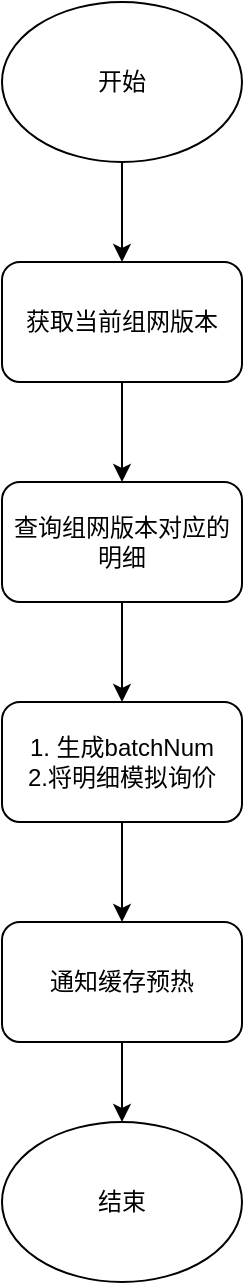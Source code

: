 <mxfile version="27.1.4">
  <diagram id="prtHgNgQTEPvFCAcTncT" name="Page-1">
    <mxGraphModel dx="1298" dy="706" grid="1" gridSize="10" guides="1" tooltips="1" connect="1" arrows="1" fold="1" page="1" pageScale="1" pageWidth="827" pageHeight="1169" math="0" shadow="0">
      <root>
        <mxCell id="0" />
        <mxCell id="1" parent="0" />
        <mxCell id="RIoDaQZKYCjl1vpLcFS1-7" style="edgeStyle=orthogonalEdgeStyle;rounded=0;orthogonalLoop=1;jettySize=auto;html=1;exitX=0.5;exitY=1;exitDx=0;exitDy=0;entryX=0.5;entryY=0;entryDx=0;entryDy=0;" edge="1" parent="1" source="ATmyhmWioNRk18st5TbV-1" target="RIoDaQZKYCjl1vpLcFS1-1">
          <mxGeometry relative="1" as="geometry" />
        </mxCell>
        <mxCell id="ATmyhmWioNRk18st5TbV-1" value="开始" style="ellipse;whiteSpace=wrap;html=1;fillColor=none;" parent="1" vertex="1">
          <mxGeometry x="310" y="80" width="120" height="80" as="geometry" />
        </mxCell>
        <mxCell id="RIoDaQZKYCjl1vpLcFS1-8" style="edgeStyle=orthogonalEdgeStyle;rounded=0;orthogonalLoop=1;jettySize=auto;html=1;exitX=0.5;exitY=1;exitDx=0;exitDy=0;entryX=0.5;entryY=0;entryDx=0;entryDy=0;" edge="1" parent="1" source="RIoDaQZKYCjl1vpLcFS1-1" target="RIoDaQZKYCjl1vpLcFS1-2">
          <mxGeometry relative="1" as="geometry" />
        </mxCell>
        <mxCell id="RIoDaQZKYCjl1vpLcFS1-1" value="获取当前组网版本" style="rounded=1;whiteSpace=wrap;html=1;fillColor=none;" vertex="1" parent="1">
          <mxGeometry x="310" y="210" width="120" height="60" as="geometry" />
        </mxCell>
        <mxCell id="RIoDaQZKYCjl1vpLcFS1-9" style="edgeStyle=orthogonalEdgeStyle;rounded=0;orthogonalLoop=1;jettySize=auto;html=1;exitX=0.5;exitY=1;exitDx=0;exitDy=0;entryX=0.5;entryY=0;entryDx=0;entryDy=0;" edge="1" parent="1" source="RIoDaQZKYCjl1vpLcFS1-2" target="RIoDaQZKYCjl1vpLcFS1-3">
          <mxGeometry relative="1" as="geometry" />
        </mxCell>
        <mxCell id="RIoDaQZKYCjl1vpLcFS1-2" value="查询组网版本对应的明细" style="rounded=1;whiteSpace=wrap;html=1;fillColor=none;" vertex="1" parent="1">
          <mxGeometry x="310" y="320" width="120" height="60" as="geometry" />
        </mxCell>
        <mxCell id="RIoDaQZKYCjl1vpLcFS1-10" style="edgeStyle=orthogonalEdgeStyle;rounded=0;orthogonalLoop=1;jettySize=auto;html=1;exitX=0.5;exitY=1;exitDx=0;exitDy=0;entryX=0.5;entryY=0;entryDx=0;entryDy=0;" edge="1" parent="1" source="RIoDaQZKYCjl1vpLcFS1-3" target="RIoDaQZKYCjl1vpLcFS1-4">
          <mxGeometry relative="1" as="geometry" />
        </mxCell>
        <mxCell id="RIoDaQZKYCjl1vpLcFS1-3" value="&lt;div&gt;1. 生成batchNum&lt;/div&gt;2.将明细模拟询价" style="rounded=1;whiteSpace=wrap;html=1;fillColor=none;" vertex="1" parent="1">
          <mxGeometry x="310" y="430" width="120" height="60" as="geometry" />
        </mxCell>
        <mxCell id="RIoDaQZKYCjl1vpLcFS1-11" style="edgeStyle=orthogonalEdgeStyle;rounded=0;orthogonalLoop=1;jettySize=auto;html=1;exitX=0.5;exitY=1;exitDx=0;exitDy=0;entryX=0.5;entryY=0;entryDx=0;entryDy=0;" edge="1" parent="1" source="RIoDaQZKYCjl1vpLcFS1-4" target="RIoDaQZKYCjl1vpLcFS1-6">
          <mxGeometry relative="1" as="geometry" />
        </mxCell>
        <mxCell id="RIoDaQZKYCjl1vpLcFS1-4" value="&lt;div&gt;通知缓存预热&lt;/div&gt;" style="rounded=1;whiteSpace=wrap;html=1;fillColor=none;" vertex="1" parent="1">
          <mxGeometry x="310" y="540" width="120" height="60" as="geometry" />
        </mxCell>
        <mxCell id="RIoDaQZKYCjl1vpLcFS1-6" value="结束" style="ellipse;whiteSpace=wrap;html=1;fillColor=none;" vertex="1" parent="1">
          <mxGeometry x="310" y="640" width="120" height="80" as="geometry" />
        </mxCell>
      </root>
    </mxGraphModel>
  </diagram>
</mxfile>
